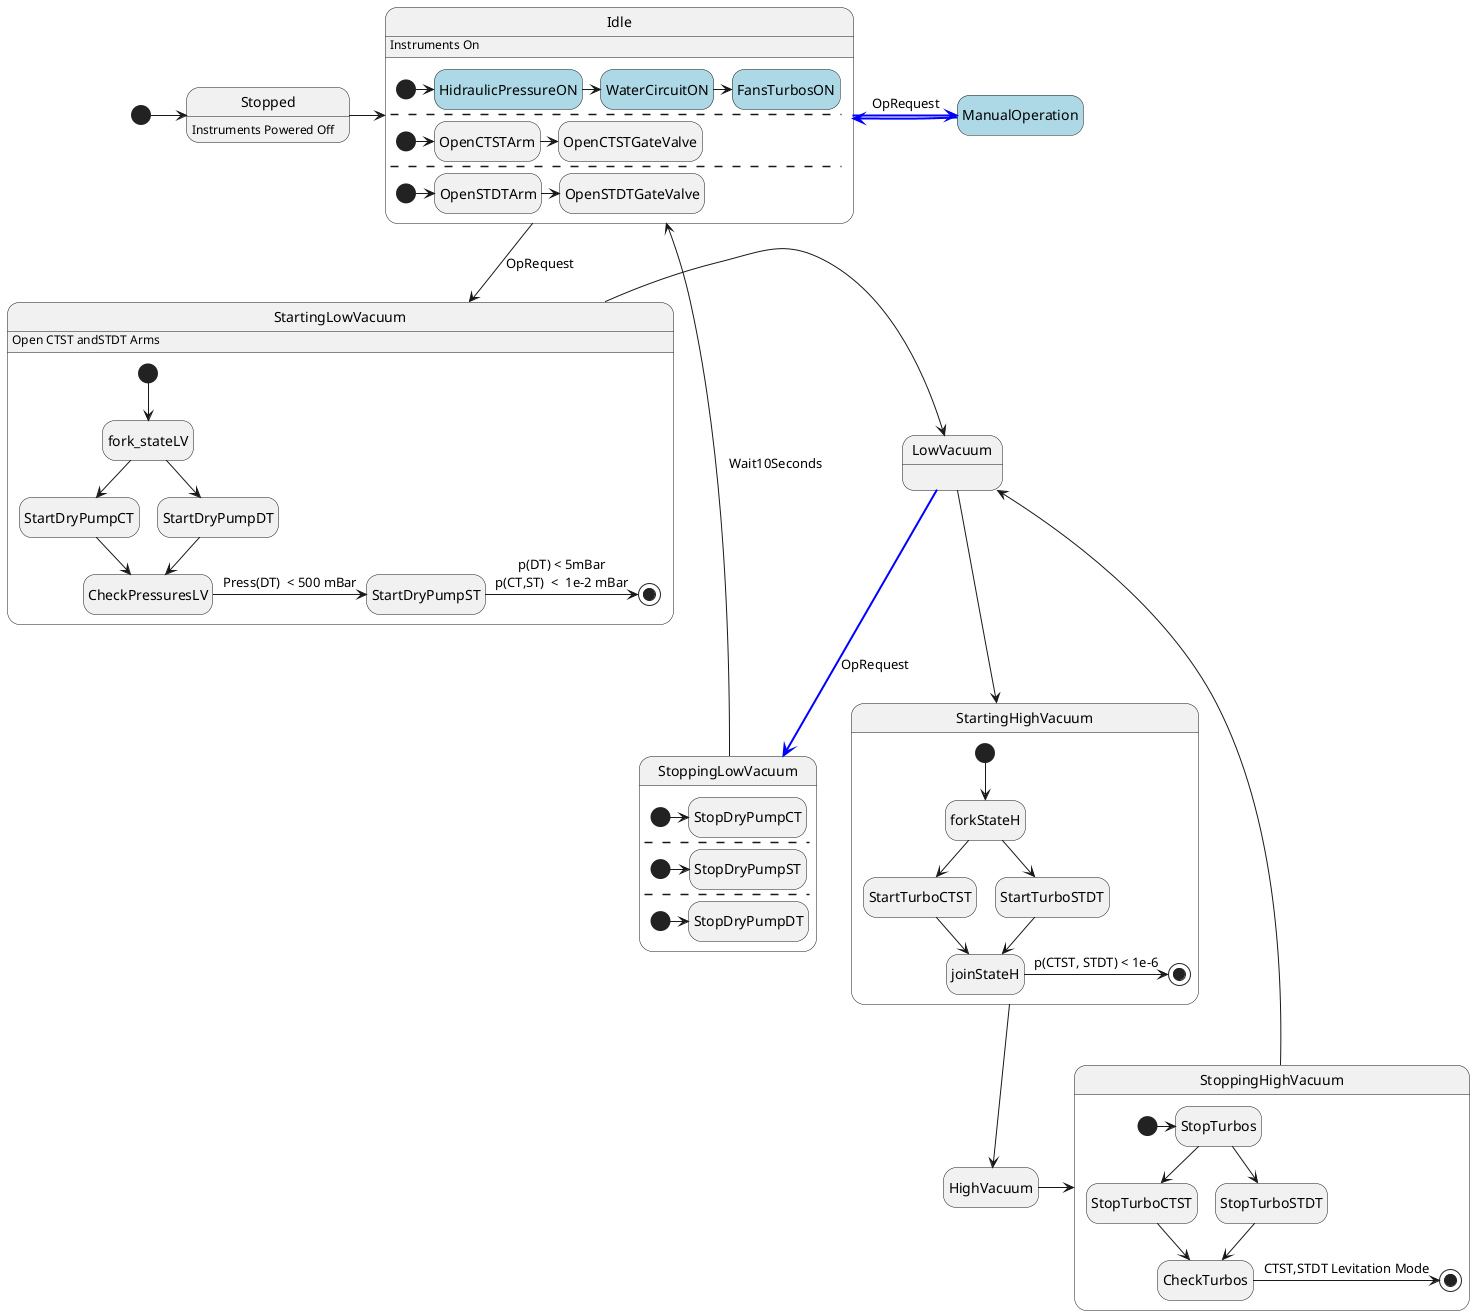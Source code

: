 @startuml
' scale 350 width
hide empty description

[*] -> Stopped
Stopped : Instruments Powered Off
' state Stopped {
'   [*] --> Idle
'  Idle --> Configuring : powerInst
'  Configuring --> Idle : EvConfig
' }
Stopped --right-> Idle

state Idle {
'  [*] --> NewValueSelection
'  NewValueSelection --> NewValuePreview : EvNewValue
'  NewValuePreview --> NewValueSelection : EvNewValueRejected
'  NewValuePreview --> NewValueSelection : EvNewValueSaved
'  state NewValuePreview {
'     State1 -> State2
'  }
'  --
    [*] -> HidraulicPressureON
    HidraulicPressureON -> WaterCircuitON
    WaterCircuitON -> FansTurbosON
    state HidraulicPressureON #lightblue
    state WaterCircuitON #lightblue
    state FansTurbosON #lightblue
    --
    [*] -> OpenCTSTArm
    OpenCTSTArm -> OpenCTSTGateValve
    --
    [*] -> OpenSTDTArm
    OpenSTDTArm -> OpenSTDTGateValve
}
Idle : Instruments On
Idle -right[#blue,bold]-> ManualOperation :  OpRequest
ManualOperation -left[#blue,bold]-> Idle
state ManualOperation #lightblue
Idle --> StartingLowVacuum :  OpRequest
StartingLowVacuum : Open CTST andSTDT Arms

state StartingLowVacuum {
'     [*] --> StartDryPumpDT
    [*] --> fork_stateLV
    state fork_stateLV <<fork>>
    fork_stateLV --> StartDryPumpCT
    fork_stateLV --> StartDryPumpDT
    ' StartDryPumpDT --> StartDryPumpST
    StartDryPumpCT --> CheckPressuresLV
    StartDryPumpDT --> CheckPressuresLV
'    : p(DT)  < 5 mBar
    state CheckPressuresLV <<join>>

    CheckPressuresLV -> StartDryPumpST : Press(DT)  < 500 mBar
    StartDryPumpST -> [*]  :  p(DT) < 5mBar\np(CT,ST)  <  1e-2 mBar

}

StartingLowVacuum -> LowVacuum
LowVacuum : 
LowVacuum -[#blue,bold]-> StoppingLowVacuum : OpRequest
state StoppingLowVacuum {
  [*] -> StopDryPumpCT
  --
  [*] -> StopDryPumpST
  --
  [*] -> StopDryPumpDT
}
StoppingLowVacuum --> Idle : Wait10Seconds
LowVacuum --> StartingHighVacuum
state StartingHighVacuum {
    [*] --> forkStateH
    state forkStateH <<fork>>
    forkStateH --> StartTurboCTST
    forkStateH --> StartTurboSTDT
    StartTurboCTST --> joinStateH
    StartTurboSTDT --> joinStateH
    state joinStateH <<join>>
    joinStateH -> [*]  :  p(CTST, STDT) < 1e-6
}
StartingHighVacuum --> HighVacuum
HighVacuum -> StoppingHighVacuum
StoppingHighVacuum -> LowVacuum
state StoppingHighVacuum {
  [*] -> StopTurbos
  state StopTurbos <<fork>>
  StopTurbos --> StopTurboCTST
  StopTurbos --> StopTurboSTDT
  StopTurboCTST --> CheckTurbos
  StopTurboSTDT --> CheckTurbos
  state CheckTurbos <<join>>
  CheckTurbos -> [*]  :  CTST,STDT Levitation Mode
}
@enduml

